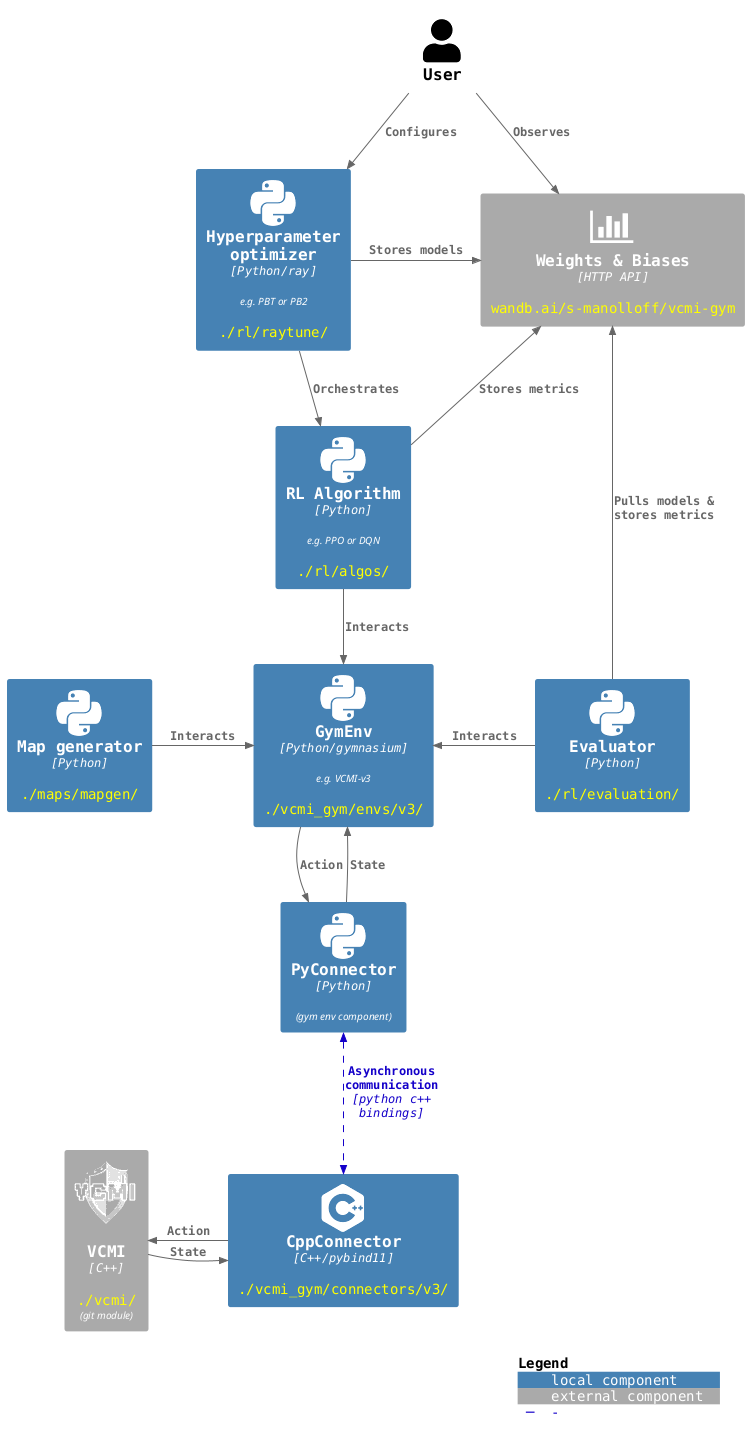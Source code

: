 @startuml "rl-components"

!include <C4/C4_Container>
!include <tupadr3/devicons2/cplusplus>
!include <tupadr3/devicons2/python>
!include <tupadr3/font-awesome/bar_chart>

skinparam DefaultFontName monospaced
<style>
note {  MaximumWidth 500 }
</style>

' Used in place of " " where line wrapping is undesired
!$nbsp = "<U+00A0>"

HIDE_STEREOTYPE()
' LAYOUT_LEFT_RIGHT()
LAYOUT_WITH_LEGEND()
SetDefaultLegendEntries("")

' Prevent confusing text color in legend by setting it to the default color
!$LEGEND_DARK_COLOR=$ELEMENT_FONT_COLOR
!$LEGEND_LIGHT_COLOR=$ELEMENT_FONT_COLOR

UpdateElementStyle(person, $bgColor="white", $borderColor="white", $fontColor="black")

AddElementTag("local", $bgColor="SteelBlue", $borderColor="SteelBlue", $legendText="local component")
AddElementTag("ext", $bgColor="#aaa", $borderColor="#aaa", $legendText="external component")

AddRelTag("async", $textColor="#1400c9", $lineColor="#1400c9", $lineThickness="1", $lineStyle="dashed", $legendText="-")


''''''''''''''''''''''''''''''''''''''''''''''''''''''''''''''''''''''''''''''''
''''''''''''''''''''''''''''''''''''''''''''''''''''''''''''''''''''''''''''''''
''' FUNCTIONS
''''''''''''''''''''''''''''''''''''''''''''''''''''''''''''''''''''''''''''''''
''''''''''''''''''''''''''''''''''''''''''''''''''''''''''''''''''''''''''''''''

' Replace $search with $repl within $txt
!function $replace($txt, $search, $repl)
  !$replaced = ""
  !while %strpos($txt, $search) >= 0
    !$position = %strpos($txt, $search)
    !$replaced = $replaced + %substr($txt, 0, $position) + $repl
    !$txt = %substr($txt, $position + %strlen($search))
  !endwhile
  !return $replaced + $txt
!endfunction

' Allows to define a string in multiple lines, replacing "\n"
' with actual newlines (note: all literal newlines must be escaped)
!function $str($txt)
  !return $replace($txt, "\n", %newline())
!endfunction

!function $oneline($txt)
  !return $replace($txt, " ", $nbsp)
!endfunction

!function $loc($dir)
  !return "<color:yellow>" + $dir + "</color>"
!endfunction

!function $desc($txt)
  !return "<i><font:Arial><size:10>" + $txt + "</size></font></i>"
!endfunction

!function $desc2($txt, $dir)
  !return $desc($txt) + "\n\n" + $loc($dir)
!endfunction

''''''''''''''''''''''''''''''''''''''''''''''''''''''''''''''''''''''''''''''''
''''''''''''''''''''''''''''''''''''''''''''''''''''''''''''''''''''''''''''''''
''' MAIN
''''''''''''''''''''''''''''''''''''''''''''''''''''''''''''''''''''''''''''''''
''''''''''''''''''''''''''''''''''''''''''''''''''''''''''''''''''''''''''''''''

Person(User, "User")
Container(wandb, "Weights & Biases", "HTTP API", $loc("wandb.ai/s-manolloff/vcmi-gym"), $sprite="bar_chart", $tags="ext")
Container(Optimizer, "Hyperparameter optimizer", "Python/ray", $desc2("e.g. PBT or PB2", "./rl/raytune/"), $sprite="python", $tags="local")
Container(RL, "RL Algorithm", "Python", $desc2("e.g. PPO or DQN", "./rl/algos/"), $sprite="python", $tags="local")
Container(GymEnv, "GymEnv", "Python/gymnasium", $desc2("e.g. VCMI-v3", "./vcmi_gym/envs/v3/"), $sprite="python", $tags="local")
Container(Evaluator, "Evaluator", "Python", $loc("./rl/evaluation/"), $sprite="python", $tags="local")
Container(MapGenerator, "Map generator", "Python", $loc("./maps/mapgen/"), $sprite="python", $tags="local")

Container(PyConnector, "PyConnector", "Python", $desc("(gym env component)"), $sprite="python", $tags="local")
Container(CppConnector, "CppConnector", "C++/pybind11", $loc("./vcmi_gym/connectors/v3/"), $sprite="cplusplus", $tags="local")

Container(VCMI, "\nVCMI", "C++", $loc("./vcmi/")\n$desc("(git module)"), $sprite="vcmi", $tags="ext")

' GymEnv <-> PyConnector : Function calls
Rel(User, Optimizer, "Configures")
Rel(User, wandb, "Observes")
Rel_R(Optimizer, wandb, "Stores models")
Rel(Optimizer, RL, "Orchestrates")
Rel_U(RL, wandb, "Stores metrics")
Rel(RL, GymEnv, "Interacts", "")
Rel_U(Evaluator, wandb, "Pulls models &\nstores metrics")
Rel_L(Evaluator, GymEnv, "Interacts")
Rel_R(MapGenerator, GymEnv, "Interacts")
Rel_D(GymEnv, PyConnector, "Action")
Rel_U(PyConnector, GymEnv, "State")
BiRel(PyConnector, CppConnector, "Asynchronous communication", "python c++ bindings", $tags="async")

Rel_L(CppConnector, VCMI, "Action")
Rel_R(VCMI, CppConnector, "State")

' Lay_Distance(CppConnector, VCMI, 1)
' Lay_Distance(GymEnv, PyConnector, 1)

SHOW_LEGEND()

''''''''''''''''''''''''''''''''''''''''''''''''''''''''''''''''''''''''''''''''
''''''''''''''''''''''''''''''''''''''''''''''''''''''''''''''''''''''''''''''''
''' Sprites
''''''''''''''''''''''''''''''''''''''''''''''''''''''''''''''''''''''''''''''''
''''''''''''''''''''''''''''''''''''''''''''''''''''''''''''''''''''''''''''''''
sprite $vcmi [64x64/4] {
0000000000000000000000000000000061000000000000000000000000000000
000000000000000000000000000014G0QxU72000000000000000000000000000
000000000000000000000001144M2000g-ggggE7321000000000000000000000
000000000000000000006I1000GmI6TqglggggggggwggUUEEEEEDK0000000000
0000000000004O000000XH2698aqGG00g_gxggggggggwwggggcgP10000000000
000000000000000ULWWWGG0000000000g_hkggggggggllg_Lb_lML0000000000
00000000000L550gL000000000000000g_ggggggggghhwg_LL_hgL0000000000
02222210127N721gL012222222222200g_x_xx_xl__l_ll_NN__hM0122222000
LxGGGbg1gbGGGxLgRBlbGGGGGGGGG-R7h_xHGGGHw_x___-LHLLL_h0gwLbb_L00
Lx110GqgqG011lLg_L000UTOOPUM11Hh__gLHLLLrv___vrLMLLL__0ggLLL_L00
0Wrx000g000xwrLL_L001-N222IcYYYXvzlLLLwLLLk-kLLLwLLL_w0ggLLL_L00
00L_110a011xgkfL_L05Lx_hhh_vrrr_LL_LLLlkULLLLLlllLLL_b0ggLLL_L00
000Wr_40L_ra-gPQ-R7NLLbLbLbLLNR_LL_LLL_gkQQQQQ-__LLL_K0ggLLL_L00
0000GuOOOuG0Gfgfff-_lUkkkkkkk-ggKKvffeuKGGGGGLgw-kljq00aueeeuG00
00000000000000aQLLbv_hkggggggggg100000000001MfMggga0000000000000
000000000000000GeMLMbv__gggggggg00000000016LMggQeG00000000000000
00000000000000000GaMLLbv-lhgggggG0000001LbLLLPaG0000000000000000
00000000000000000000WPLLLbv-lhhg000015LLLLMKG0000000000000000000
0000000000000000000000GaLLLLbrv-155LLLLLOW0000000000000000000000
0000000000000000000000000GKLLLLLLLPPLKG0000000000000000000000000
0000000000000000000000000000GaPMMPKG0000000000000000000000000000
0000000000000000000000000000000GG0000000000000000000000000000000
}


@enduml
